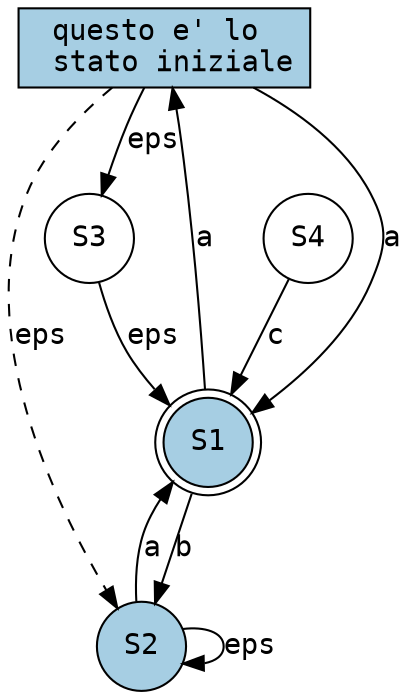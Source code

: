 // File di esempio

digraph "esempio"
{
  node [fontname = courier, shape = circle, colorscheme = paired6, fillcolor=1]
  edge [fontname = courier]

  0 [label="questo e' lo \n stato iniziale", shape=box, style=filled]
  0 -> 1 [label="a"]
  0 -> 2 [style=dashed label="eps"]
  0 -> 3 [label="eps"]

  1 [label="S1", shape=doublecircle, style=filled]
  1 -> 0 [style=solid label="a"]
  1 -> 2 [style=solid label="b"]

  2 [label="S2", style=filled]
  2 -> 1 [style=solid label="a"]
  2 -> 2 [style=solid label="eps"]

  3 [label="S3"]
  3 -> 1 [label="eps"]

  4 [label="S4"]
  4 -> 1 [label="c"]
}